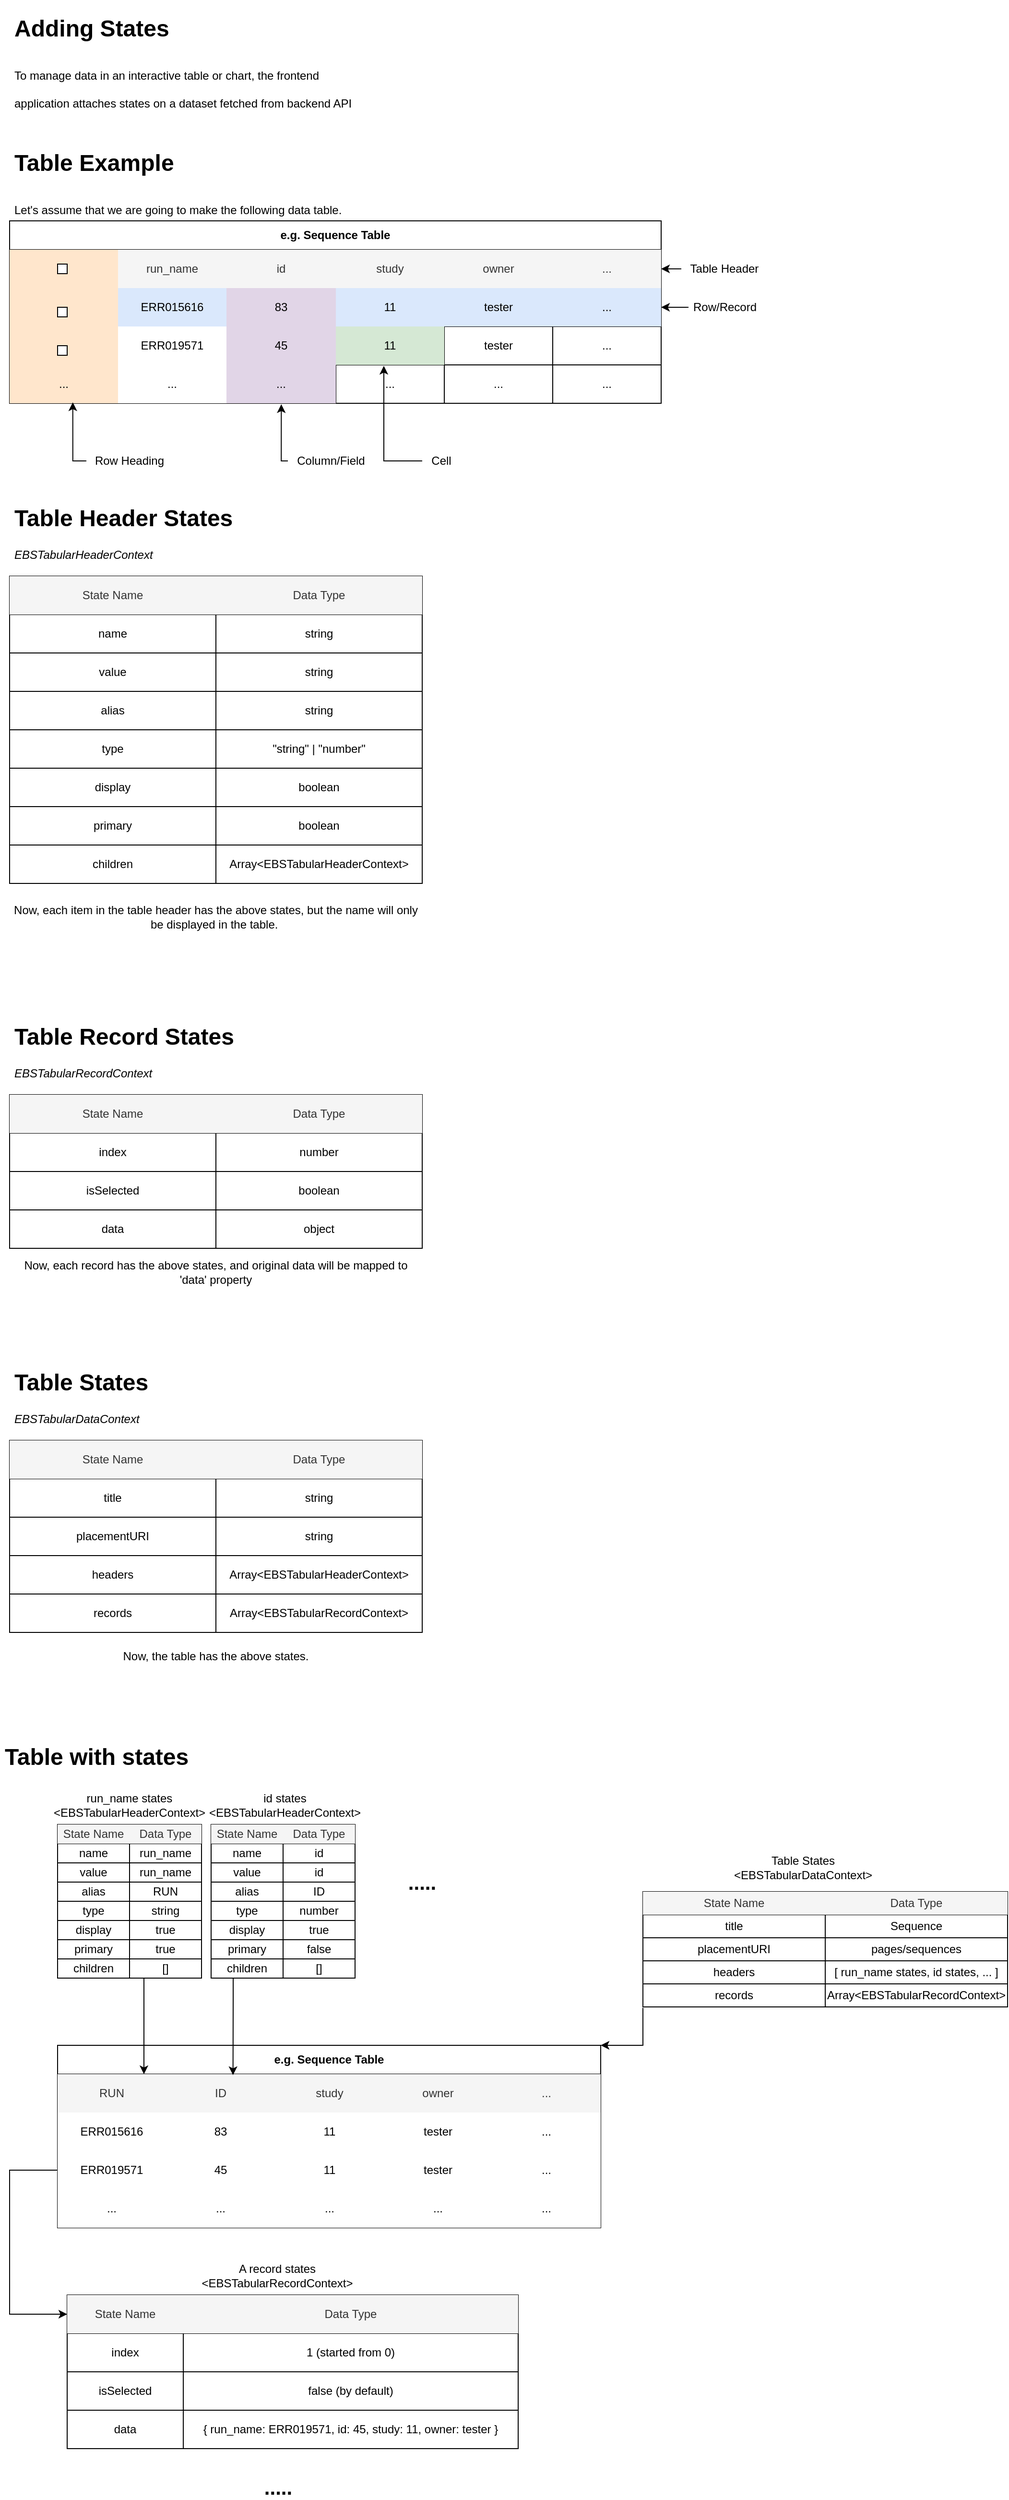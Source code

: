 <mxfile version="14.6.13" type="device"><diagram id="--LFk0KtLCAXexLf7hO2" name="페이지-1"><mxGraphModel dx="872" dy="510" grid="1" gridSize="10" guides="1" tooltips="1" connect="1" arrows="1" fold="1" page="1" pageScale="1" pageWidth="1100" pageHeight="850" math="0" shadow="0"><root><mxCell id="0"/><mxCell id="1" parent="0"/><mxCell id="CINw-jWonNAWZhzdNePj-1" value="&lt;h1&gt;&lt;span&gt;Adding States&lt;/span&gt;&lt;/h1&gt;&lt;h1&gt;&lt;span style=&quot;font-size: 12px ; font-weight: normal&quot;&gt;To manage data in an interactive table or chart, the frontend application attaches states on a dataset fetched from backend API&lt;/span&gt;&lt;/h1&gt;" style="text;html=1;strokeColor=none;fillColor=none;spacing=5;spacingTop=-20;whiteSpace=wrap;overflow=hidden;rounded=0;" parent="1" vertex="1"><mxGeometry x="10" y="20" width="370" height="140" as="geometry"/></mxCell><mxCell id="CINw-jWonNAWZhzdNePj-2" value="&lt;h1&gt;&lt;span&gt;Table Example&lt;/span&gt;&lt;/h1&gt;&lt;h1&gt;&lt;span style=&quot;font-size: 12px ; font-weight: normal&quot;&gt;Let's assume that we are going to make the following data table.&lt;/span&gt;&lt;br&gt;&lt;/h1&gt;" style="text;html=1;strokeColor=none;fillColor=none;spacing=5;spacingTop=-20;whiteSpace=wrap;overflow=hidden;rounded=0;" parent="1" vertex="1"><mxGeometry x="10" y="160" width="410" height="80" as="geometry"/></mxCell><mxCell id="CINw-jWonNAWZhzdNePj-3" value="e.g. Sequence Table" style="shape=table;html=1;whiteSpace=wrap;startSize=30;container=1;collapsible=0;childLayout=tableLayout;fontStyle=1;align=center;" parent="1" vertex="1"><mxGeometry x="10" y="240" width="679" height="190" as="geometry"/></mxCell><mxCell id="CINw-jWonNAWZhzdNePj-4" value="" style="shape=partialRectangle;html=1;whiteSpace=wrap;collapsible=0;dropTarget=0;pointerEvents=0;fillColor=none;top=0;left=0;bottom=0;right=0;points=[[0,0.5],[1,0.5]];portConstraint=eastwest;" parent="CINw-jWonNAWZhzdNePj-3" vertex="1"><mxGeometry y="30" width="679" height="40" as="geometry"/></mxCell><mxCell id="I4r38LSKX-C9vsDqvv9d-1" style="shape=partialRectangle;html=1;whiteSpace=wrap;connectable=0;fillColor=#ffe6cc;top=0;left=0;bottom=0;right=0;overflow=hidden;strokeColor=#d79b00;" vertex="1" parent="CINw-jWonNAWZhzdNePj-4"><mxGeometry width="113" height="40" as="geometry"/></mxCell><mxCell id="CINw-jWonNAWZhzdNePj-5" value="run_name" style="shape=partialRectangle;html=1;whiteSpace=wrap;connectable=0;fillColor=#f5f5f5;top=0;left=0;bottom=0;right=0;overflow=hidden;strokeColor=#666666;fontColor=#333333;" parent="CINw-jWonNAWZhzdNePj-4" vertex="1"><mxGeometry x="113" width="113" height="40" as="geometry"/></mxCell><mxCell id="CINw-jWonNAWZhzdNePj-6" value="id" style="shape=partialRectangle;html=1;whiteSpace=wrap;connectable=0;fillColor=#f5f5f5;top=0;left=0;bottom=0;right=0;overflow=hidden;strokeColor=#666666;fontColor=#333333;" parent="CINw-jWonNAWZhzdNePj-4" vertex="1"><mxGeometry x="226" width="114" height="40" as="geometry"/></mxCell><mxCell id="CINw-jWonNAWZhzdNePj-7" value="study" style="shape=partialRectangle;html=1;whiteSpace=wrap;connectable=0;fillColor=#f5f5f5;top=0;left=0;bottom=0;right=0;overflow=hidden;strokeColor=#666666;fontColor=#333333;" parent="CINw-jWonNAWZhzdNePj-4" vertex="1"><mxGeometry x="340" width="113" height="40" as="geometry"/></mxCell><mxCell id="CINw-jWonNAWZhzdNePj-58" value="owner" style="shape=partialRectangle;html=1;whiteSpace=wrap;connectable=0;fillColor=#f5f5f5;top=0;left=0;bottom=0;right=0;overflow=hidden;strokeColor=#666666;fontColor=#333333;" parent="CINw-jWonNAWZhzdNePj-4" vertex="1"><mxGeometry x="453" width="113" height="40" as="geometry"/></mxCell><mxCell id="CINw-jWonNAWZhzdNePj-55" value="..." style="shape=partialRectangle;html=1;whiteSpace=wrap;connectable=0;fillColor=#f5f5f5;top=0;left=0;bottom=0;right=0;overflow=hidden;strokeColor=#666666;fontColor=#333333;" parent="CINw-jWonNAWZhzdNePj-4" vertex="1"><mxGeometry x="566" width="113" height="40" as="geometry"/></mxCell><mxCell id="CINw-jWonNAWZhzdNePj-8" value="" style="shape=partialRectangle;html=1;whiteSpace=wrap;collapsible=0;dropTarget=0;pointerEvents=0;fillColor=none;top=0;left=0;bottom=0;right=0;points=[[0,0.5],[1,0.5]];portConstraint=eastwest;" parent="CINw-jWonNAWZhzdNePj-3" vertex="1"><mxGeometry y="70" width="679" height="40" as="geometry"/></mxCell><mxCell id="I4r38LSKX-C9vsDqvv9d-2" style="shape=partialRectangle;html=1;whiteSpace=wrap;connectable=0;fillColor=#ffe6cc;top=0;left=0;bottom=0;right=0;overflow=hidden;strokeColor=#d79b00;" vertex="1" parent="CINw-jWonNAWZhzdNePj-8"><mxGeometry width="113" height="40" as="geometry"/></mxCell><mxCell id="CINw-jWonNAWZhzdNePj-9" value="ERR015616" style="shape=partialRectangle;html=1;whiteSpace=wrap;connectable=0;fillColor=#dae8fc;top=0;left=0;bottom=0;right=0;overflow=hidden;strokeColor=#6c8ebf;" parent="CINw-jWonNAWZhzdNePj-8" vertex="1"><mxGeometry x="113" width="113" height="40" as="geometry"/></mxCell><mxCell id="CINw-jWonNAWZhzdNePj-10" value="83" style="shape=partialRectangle;html=1;whiteSpace=wrap;connectable=0;fillColor=#e1d5e7;top=0;left=0;bottom=0;right=0;overflow=hidden;strokeColor=#9673a6;" parent="CINw-jWonNAWZhzdNePj-8" vertex="1"><mxGeometry x="226" width="114" height="40" as="geometry"/></mxCell><mxCell id="CINw-jWonNAWZhzdNePj-11" value="11" style="shape=partialRectangle;html=1;whiteSpace=wrap;connectable=0;fillColor=#dae8fc;top=0;left=0;bottom=0;right=0;overflow=hidden;strokeColor=#6c8ebf;" parent="CINw-jWonNAWZhzdNePj-8" vertex="1"><mxGeometry x="340" width="113" height="40" as="geometry"/></mxCell><mxCell id="CINw-jWonNAWZhzdNePj-59" value="tester" style="shape=partialRectangle;html=1;whiteSpace=wrap;connectable=0;fillColor=#dae8fc;top=0;left=0;bottom=0;right=0;overflow=hidden;strokeColor=#6c8ebf;" parent="CINw-jWonNAWZhzdNePj-8" vertex="1"><mxGeometry x="453" width="113" height="40" as="geometry"/></mxCell><mxCell id="CINw-jWonNAWZhzdNePj-56" value="..." style="shape=partialRectangle;html=1;whiteSpace=wrap;connectable=0;fillColor=#dae8fc;top=0;left=0;bottom=0;right=0;overflow=hidden;strokeColor=#6c8ebf;" parent="CINw-jWonNAWZhzdNePj-8" vertex="1"><mxGeometry x="566" width="113" height="40" as="geometry"/></mxCell><mxCell id="CINw-jWonNAWZhzdNePj-12" value="" style="shape=partialRectangle;html=1;whiteSpace=wrap;collapsible=0;dropTarget=0;pointerEvents=0;fillColor=none;top=0;left=0;bottom=0;right=0;points=[[0,0.5],[1,0.5]];portConstraint=eastwest;" parent="CINw-jWonNAWZhzdNePj-3" vertex="1"><mxGeometry y="110" width="679" height="40" as="geometry"/></mxCell><mxCell id="I4r38LSKX-C9vsDqvv9d-3" style="shape=partialRectangle;html=1;whiteSpace=wrap;connectable=0;fillColor=#ffe6cc;top=0;left=0;bottom=0;right=0;overflow=hidden;strokeColor=#d79b00;" vertex="1" parent="CINw-jWonNAWZhzdNePj-12"><mxGeometry width="113" height="40" as="geometry"/></mxCell><mxCell id="CINw-jWonNAWZhzdNePj-13" value="ERR019571" style="shape=partialRectangle;html=1;whiteSpace=wrap;connectable=0;top=0;left=0;bottom=0;right=0;overflow=hidden;" parent="CINw-jWonNAWZhzdNePj-12" vertex="1"><mxGeometry x="113" width="113" height="40" as="geometry"/></mxCell><mxCell id="CINw-jWonNAWZhzdNePj-14" value="45" style="shape=partialRectangle;html=1;whiteSpace=wrap;connectable=0;fillColor=#e1d5e7;top=0;left=0;bottom=0;right=0;overflow=hidden;strokeColor=#9673a6;" parent="CINw-jWonNAWZhzdNePj-12" vertex="1"><mxGeometry x="226" width="114" height="40" as="geometry"/></mxCell><mxCell id="CINw-jWonNAWZhzdNePj-15" value="11" style="shape=partialRectangle;html=1;whiteSpace=wrap;connectable=0;fillColor=#d5e8d4;top=0;left=0;bottom=0;right=0;overflow=hidden;strokeColor=#82b366;" parent="CINw-jWonNAWZhzdNePj-12" vertex="1"><mxGeometry x="340" width="113" height="40" as="geometry"/></mxCell><mxCell id="CINw-jWonNAWZhzdNePj-60" value="tester" style="shape=partialRectangle;html=1;whiteSpace=wrap;connectable=0;fillColor=none;top=0;left=0;bottom=0;right=0;overflow=hidden;" parent="CINw-jWonNAWZhzdNePj-12" vertex="1"><mxGeometry x="453" width="113" height="40" as="geometry"/></mxCell><mxCell id="CINw-jWonNAWZhzdNePj-57" value="..." style="shape=partialRectangle;html=1;whiteSpace=wrap;connectable=0;fillColor=none;top=0;left=0;bottom=0;right=0;overflow=hidden;" parent="CINw-jWonNAWZhzdNePj-12" vertex="1"><mxGeometry x="566" width="113" height="40" as="geometry"/></mxCell><mxCell id="CINw-jWonNAWZhzdNePj-61" style="shape=partialRectangle;html=1;whiteSpace=wrap;collapsible=0;dropTarget=0;pointerEvents=0;fillColor=none;top=0;left=0;bottom=0;right=0;points=[[0,0.5],[1,0.5]];portConstraint=eastwest;" parent="CINw-jWonNAWZhzdNePj-3" vertex="1"><mxGeometry y="150" width="679" height="40" as="geometry"/></mxCell><mxCell id="I4r38LSKX-C9vsDqvv9d-4" value="..." style="shape=partialRectangle;html=1;whiteSpace=wrap;connectable=0;fillColor=#ffe6cc;top=0;left=0;bottom=0;right=0;overflow=hidden;strokeColor=#d79b00;" vertex="1" parent="CINw-jWonNAWZhzdNePj-61"><mxGeometry width="113" height="40" as="geometry"/></mxCell><mxCell id="CINw-jWonNAWZhzdNePj-62" value="..." style="shape=partialRectangle;html=1;whiteSpace=wrap;connectable=0;top=0;left=0;bottom=0;right=0;overflow=hidden;" parent="CINw-jWonNAWZhzdNePj-61" vertex="1"><mxGeometry x="113" width="113" height="40" as="geometry"/></mxCell><mxCell id="CINw-jWonNAWZhzdNePj-63" value="..." style="shape=partialRectangle;html=1;whiteSpace=wrap;connectable=0;fillColor=#e1d5e7;top=0;left=0;bottom=0;right=0;overflow=hidden;strokeColor=#9673a6;" parent="CINw-jWonNAWZhzdNePj-61" vertex="1"><mxGeometry x="226" width="114" height="40" as="geometry"/></mxCell><mxCell id="CINw-jWonNAWZhzdNePj-64" value="..." style="shape=partialRectangle;html=1;whiteSpace=wrap;connectable=0;fillColor=none;top=0;left=0;bottom=0;right=0;overflow=hidden;" parent="CINw-jWonNAWZhzdNePj-61" vertex="1"><mxGeometry x="340" width="113" height="40" as="geometry"/></mxCell><mxCell id="CINw-jWonNAWZhzdNePj-65" value="..." style="shape=partialRectangle;html=1;whiteSpace=wrap;connectable=0;fillColor=none;top=0;left=0;bottom=0;right=0;overflow=hidden;" parent="CINw-jWonNAWZhzdNePj-61" vertex="1"><mxGeometry x="453" width="113" height="40" as="geometry"/></mxCell><mxCell id="CINw-jWonNAWZhzdNePj-66" value="..." style="shape=partialRectangle;html=1;whiteSpace=wrap;connectable=0;fillColor=none;top=0;left=0;bottom=0;right=0;overflow=hidden;" parent="CINw-jWonNAWZhzdNePj-61" vertex="1"><mxGeometry x="566" width="113" height="40" as="geometry"/></mxCell><mxCell id="CINw-jWonNAWZhzdNePj-68" style="edgeStyle=orthogonalEdgeStyle;rounded=0;orthogonalLoop=1;jettySize=auto;html=1;entryX=1;entryY=0.5;entryDx=0;entryDy=0;" parent="1" source="CINw-jWonNAWZhzdNePj-67" target="CINw-jWonNAWZhzdNePj-4" edge="1"><mxGeometry relative="1" as="geometry"/></mxCell><mxCell id="CINw-jWonNAWZhzdNePj-67" value="Table Header" style="text;html=1;strokeColor=none;fillColor=none;align=center;verticalAlign=middle;whiteSpace=wrap;rounded=0;" parent="1" vertex="1"><mxGeometry x="710" y="280" width="90" height="20" as="geometry"/></mxCell><mxCell id="CINw-jWonNAWZhzdNePj-70" style="edgeStyle=orthogonalEdgeStyle;rounded=0;orthogonalLoop=1;jettySize=auto;html=1;entryX=1;entryY=0.5;entryDx=0;entryDy=0;" parent="1" source="CINw-jWonNAWZhzdNePj-69" target="CINw-jWonNAWZhzdNePj-8" edge="1"><mxGeometry relative="1" as="geometry"/></mxCell><mxCell id="CINw-jWonNAWZhzdNePj-69" value="Row/Record" style="text;html=1;strokeColor=none;fillColor=none;align=center;verticalAlign=middle;whiteSpace=wrap;rounded=0;" parent="1" vertex="1"><mxGeometry x="717.5" y="320" width="75" height="20" as="geometry"/></mxCell><mxCell id="CINw-jWonNAWZhzdNePj-72" style="edgeStyle=orthogonalEdgeStyle;rounded=0;orthogonalLoop=1;jettySize=auto;html=1;" parent="1" source="CINw-jWonNAWZhzdNePj-71" edge="1"><mxGeometry relative="1" as="geometry"><Array as="points"><mxPoint x="400" y="490"/><mxPoint x="400" y="391"/></Array><mxPoint x="400" y="391" as="targetPoint"/></mxGeometry></mxCell><mxCell id="CINw-jWonNAWZhzdNePj-71" value="Cell" style="text;html=1;strokeColor=none;fillColor=none;align=center;verticalAlign=middle;whiteSpace=wrap;rounded=0;" parent="1" vertex="1"><mxGeometry x="440" y="480" width="40" height="20" as="geometry"/></mxCell><mxCell id="CINw-jWonNAWZhzdNePj-74" style="edgeStyle=orthogonalEdgeStyle;rounded=0;orthogonalLoop=1;jettySize=auto;html=1;entryX=0.097;entryY=0.975;entryDx=0;entryDy=0;entryPerimeter=0;" parent="1" source="CINw-jWonNAWZhzdNePj-73" target="CINw-jWonNAWZhzdNePj-61" edge="1"><mxGeometry relative="1" as="geometry"><mxPoint x="80" y="450" as="targetPoint"/><Array as="points"><mxPoint x="76" y="490"/></Array></mxGeometry></mxCell><mxCell id="CINw-jWonNAWZhzdNePj-73" value="Row Heading" style="text;html=1;strokeColor=none;fillColor=none;align=center;verticalAlign=middle;whiteSpace=wrap;rounded=0;" parent="1" vertex="1"><mxGeometry x="90" y="480" width="90" height="20" as="geometry"/></mxCell><mxCell id="CINw-jWonNAWZhzdNePj-76" style="edgeStyle=orthogonalEdgeStyle;rounded=0;orthogonalLoop=1;jettySize=auto;html=1;entryX=0.417;entryY=1.025;entryDx=0;entryDy=0;entryPerimeter=0;" parent="1" source="CINw-jWonNAWZhzdNePj-75" target="CINw-jWonNAWZhzdNePj-61" edge="1"><mxGeometry relative="1" as="geometry"><mxPoint x="170" y="440" as="targetPoint"/><Array as="points"><mxPoint x="293" y="490"/></Array></mxGeometry></mxCell><mxCell id="CINw-jWonNAWZhzdNePj-75" value="Column/Field" style="text;html=1;strokeColor=none;fillColor=none;align=center;verticalAlign=middle;whiteSpace=wrap;rounded=0;" parent="1" vertex="1"><mxGeometry x="300" y="480" width="90" height="20" as="geometry"/></mxCell><mxCell id="CINw-jWonNAWZhzdNePj-77" value="&lt;h1&gt;&lt;span&gt;Table Header States&lt;/span&gt;&lt;/h1&gt;&lt;div&gt;&lt;span&gt;&lt;i&gt;EBSTabularHeaderContext&lt;/i&gt;&lt;/span&gt;&lt;/div&gt;" style="text;html=1;strokeColor=none;fillColor=none;spacing=5;spacingTop=-20;whiteSpace=wrap;overflow=hidden;rounded=0;" parent="1" vertex="1"><mxGeometry x="10" y="530" width="280" height="70" as="geometry"/></mxCell><mxCell id="CINw-jWonNAWZhzdNePj-78" value="" style="shape=table;html=1;whiteSpace=wrap;startSize=0;container=1;collapsible=0;childLayout=tableLayout;" parent="1" vertex="1"><mxGeometry x="10" y="610" width="430" height="320" as="geometry"/></mxCell><mxCell id="CINw-jWonNAWZhzdNePj-103" style="shape=partialRectangle;html=1;whiteSpace=wrap;collapsible=0;dropTarget=0;pointerEvents=0;fillColor=none;top=0;left=0;bottom=0;right=0;points=[[0,0.5],[1,0.5]];portConstraint=eastwest;" parent="CINw-jWonNAWZhzdNePj-78" vertex="1"><mxGeometry width="430" height="40" as="geometry"/></mxCell><mxCell id="CINw-jWonNAWZhzdNePj-104" value="State Name" style="shape=partialRectangle;html=1;whiteSpace=wrap;connectable=0;fillColor=#f5f5f5;top=0;left=0;bottom=0;right=0;overflow=hidden;strokeColor=#666666;fontColor=#333333;" parent="CINw-jWonNAWZhzdNePj-103" vertex="1"><mxGeometry width="215" height="40" as="geometry"/></mxCell><mxCell id="CINw-jWonNAWZhzdNePj-105" value="Data Type" style="shape=partialRectangle;html=1;whiteSpace=wrap;connectable=0;fillColor=#f5f5f5;top=0;left=0;bottom=0;right=0;overflow=hidden;strokeColor=#666666;fontColor=#333333;" parent="CINw-jWonNAWZhzdNePj-103" vertex="1"><mxGeometry x="215" width="215" height="40" as="geometry"/></mxCell><mxCell id="CINw-jWonNAWZhzdNePj-79" value="" style="shape=partialRectangle;html=1;whiteSpace=wrap;collapsible=0;dropTarget=0;pointerEvents=0;fillColor=none;top=0;left=0;bottom=0;right=0;points=[[0,0.5],[1,0.5]];portConstraint=eastwest;" parent="CINw-jWonNAWZhzdNePj-78" vertex="1"><mxGeometry y="40" width="430" height="40" as="geometry"/></mxCell><mxCell id="CINw-jWonNAWZhzdNePj-80" value="name" style="shape=partialRectangle;html=1;whiteSpace=wrap;connectable=0;fillColor=none;top=0;left=0;bottom=0;right=0;overflow=hidden;" parent="CINw-jWonNAWZhzdNePj-79" vertex="1"><mxGeometry width="215" height="40" as="geometry"/></mxCell><mxCell id="CINw-jWonNAWZhzdNePj-81" value="string" style="shape=partialRectangle;html=1;whiteSpace=wrap;connectable=0;fillColor=none;top=0;left=0;bottom=0;right=0;overflow=hidden;" parent="CINw-jWonNAWZhzdNePj-79" vertex="1"><mxGeometry x="215" width="215" height="40" as="geometry"/></mxCell><mxCell id="CINw-jWonNAWZhzdNePj-83" value="" style="shape=partialRectangle;html=1;whiteSpace=wrap;collapsible=0;dropTarget=0;pointerEvents=0;fillColor=none;top=0;left=0;bottom=0;right=0;points=[[0,0.5],[1,0.5]];portConstraint=eastwest;" parent="CINw-jWonNAWZhzdNePj-78" vertex="1"><mxGeometry y="80" width="430" height="40" as="geometry"/></mxCell><mxCell id="CINw-jWonNAWZhzdNePj-84" value="value" style="shape=partialRectangle;html=1;whiteSpace=wrap;connectable=0;fillColor=none;top=0;left=0;bottom=0;right=0;overflow=hidden;" parent="CINw-jWonNAWZhzdNePj-83" vertex="1"><mxGeometry width="215" height="40" as="geometry"/></mxCell><mxCell id="CINw-jWonNAWZhzdNePj-85" value="string" style="shape=partialRectangle;html=1;whiteSpace=wrap;connectable=0;fillColor=none;top=0;left=0;bottom=0;right=0;overflow=hidden;" parent="CINw-jWonNAWZhzdNePj-83" vertex="1"><mxGeometry x="215" width="215" height="40" as="geometry"/></mxCell><mxCell id="CINw-jWonNAWZhzdNePj-87" value="" style="shape=partialRectangle;html=1;whiteSpace=wrap;collapsible=0;dropTarget=0;pointerEvents=0;fillColor=none;top=0;left=0;bottom=0;right=0;points=[[0,0.5],[1,0.5]];portConstraint=eastwest;" parent="CINw-jWonNAWZhzdNePj-78" vertex="1"><mxGeometry y="120" width="430" height="40" as="geometry"/></mxCell><mxCell id="CINw-jWonNAWZhzdNePj-88" value="alias" style="shape=partialRectangle;html=1;whiteSpace=wrap;connectable=0;fillColor=none;top=0;left=0;bottom=0;right=0;overflow=hidden;" parent="CINw-jWonNAWZhzdNePj-87" vertex="1"><mxGeometry width="215" height="40" as="geometry"/></mxCell><mxCell id="CINw-jWonNAWZhzdNePj-89" value="string" style="shape=partialRectangle;html=1;whiteSpace=wrap;connectable=0;fillColor=none;top=0;left=0;bottom=0;right=0;overflow=hidden;" parent="CINw-jWonNAWZhzdNePj-87" vertex="1"><mxGeometry x="215" width="215" height="40" as="geometry"/></mxCell><mxCell id="CINw-jWonNAWZhzdNePj-91" style="shape=partialRectangle;html=1;whiteSpace=wrap;collapsible=0;dropTarget=0;pointerEvents=0;fillColor=none;top=0;left=0;bottom=0;right=0;points=[[0,0.5],[1,0.5]];portConstraint=eastwest;" parent="CINw-jWonNAWZhzdNePj-78" vertex="1"><mxGeometry y="160" width="430" height="40" as="geometry"/></mxCell><mxCell id="CINw-jWonNAWZhzdNePj-92" value="type" style="shape=partialRectangle;html=1;whiteSpace=wrap;connectable=0;fillColor=none;top=0;left=0;bottom=0;right=0;overflow=hidden;" parent="CINw-jWonNAWZhzdNePj-91" vertex="1"><mxGeometry width="215" height="40" as="geometry"/></mxCell><mxCell id="CINw-jWonNAWZhzdNePj-93" value="&quot;string&quot; | &quot;number&quot;" style="shape=partialRectangle;html=1;whiteSpace=wrap;connectable=0;fillColor=none;top=0;left=0;bottom=0;right=0;overflow=hidden;" parent="CINw-jWonNAWZhzdNePj-91" vertex="1"><mxGeometry x="215" width="215" height="40" as="geometry"/></mxCell><mxCell id="CINw-jWonNAWZhzdNePj-94" style="shape=partialRectangle;html=1;whiteSpace=wrap;collapsible=0;dropTarget=0;pointerEvents=0;fillColor=none;top=0;left=0;bottom=0;right=0;points=[[0,0.5],[1,0.5]];portConstraint=eastwest;" parent="CINw-jWonNAWZhzdNePj-78" vertex="1"><mxGeometry y="200" width="430" height="40" as="geometry"/></mxCell><mxCell id="CINw-jWonNAWZhzdNePj-95" value="display" style="shape=partialRectangle;html=1;whiteSpace=wrap;connectable=0;fillColor=none;top=0;left=0;bottom=0;right=0;overflow=hidden;" parent="CINw-jWonNAWZhzdNePj-94" vertex="1"><mxGeometry width="215" height="40" as="geometry"/></mxCell><mxCell id="CINw-jWonNAWZhzdNePj-96" value="boolean" style="shape=partialRectangle;html=1;whiteSpace=wrap;connectable=0;fillColor=none;top=0;left=0;bottom=0;right=0;overflow=hidden;" parent="CINw-jWonNAWZhzdNePj-94" vertex="1"><mxGeometry x="215" width="215" height="40" as="geometry"/></mxCell><mxCell id="CINw-jWonNAWZhzdNePj-97" style="shape=partialRectangle;html=1;whiteSpace=wrap;collapsible=0;dropTarget=0;pointerEvents=0;fillColor=none;top=0;left=0;bottom=0;right=0;points=[[0,0.5],[1,0.5]];portConstraint=eastwest;" parent="CINw-jWonNAWZhzdNePj-78" vertex="1"><mxGeometry y="240" width="430" height="40" as="geometry"/></mxCell><mxCell id="CINw-jWonNAWZhzdNePj-98" value="primary" style="shape=partialRectangle;html=1;whiteSpace=wrap;connectable=0;fillColor=none;top=0;left=0;bottom=0;right=0;overflow=hidden;" parent="CINw-jWonNAWZhzdNePj-97" vertex="1"><mxGeometry width="215" height="40" as="geometry"/></mxCell><mxCell id="CINw-jWonNAWZhzdNePj-99" value="boolean" style="shape=partialRectangle;html=1;whiteSpace=wrap;connectable=0;fillColor=none;top=0;left=0;bottom=0;right=0;overflow=hidden;" parent="CINw-jWonNAWZhzdNePj-97" vertex="1"><mxGeometry x="215" width="215" height="40" as="geometry"/></mxCell><mxCell id="CINw-jWonNAWZhzdNePj-100" style="shape=partialRectangle;html=1;whiteSpace=wrap;collapsible=0;dropTarget=0;pointerEvents=0;fillColor=none;top=0;left=0;bottom=0;right=0;points=[[0,0.5],[1,0.5]];portConstraint=eastwest;" parent="CINw-jWonNAWZhzdNePj-78" vertex="1"><mxGeometry y="280" width="430" height="40" as="geometry"/></mxCell><mxCell id="CINw-jWonNAWZhzdNePj-101" value="children" style="shape=partialRectangle;html=1;whiteSpace=wrap;connectable=0;fillColor=none;top=0;left=0;bottom=0;right=0;overflow=hidden;" parent="CINw-jWonNAWZhzdNePj-100" vertex="1"><mxGeometry width="215" height="40" as="geometry"/></mxCell><mxCell id="CINw-jWonNAWZhzdNePj-102" value="Array&amp;lt;EBSTabularHeaderContext&amp;gt;" style="shape=partialRectangle;html=1;whiteSpace=wrap;connectable=0;fillColor=none;top=0;left=0;bottom=0;right=0;overflow=hidden;" parent="CINw-jWonNAWZhzdNePj-100" vertex="1"><mxGeometry x="215" width="215" height="40" as="geometry"/></mxCell><mxCell id="CINw-jWonNAWZhzdNePj-108" value="Now, each item in the table header has the above states, but the name will only be displayed in the table.&amp;nbsp;" style="text;html=1;strokeColor=none;fillColor=none;align=center;verticalAlign=middle;whiteSpace=wrap;rounded=0;" parent="1" vertex="1"><mxGeometry x="10" y="950" width="430" height="30" as="geometry"/></mxCell><mxCell id="CINw-jWonNAWZhzdNePj-109" value="&lt;h1&gt;Table Record States&lt;/h1&gt;&lt;p&gt;&lt;i&gt;EBSTabularRecordContext&lt;/i&gt;&lt;/p&gt;" style="text;html=1;strokeColor=none;fillColor=none;spacing=5;spacingTop=-20;whiteSpace=wrap;overflow=hidden;rounded=0;" parent="1" vertex="1"><mxGeometry x="10" y="1070" width="370" height="70" as="geometry"/></mxCell><mxCell id="CINw-jWonNAWZhzdNePj-111" value="" style="shape=table;html=1;whiteSpace=wrap;startSize=0;container=1;collapsible=0;childLayout=tableLayout;" parent="1" vertex="1"><mxGeometry x="10" y="1150" width="430" height="160" as="geometry"/></mxCell><mxCell id="CINw-jWonNAWZhzdNePj-112" style="shape=partialRectangle;html=1;whiteSpace=wrap;collapsible=0;dropTarget=0;pointerEvents=0;fillColor=none;top=0;left=0;bottom=0;right=0;points=[[0,0.5],[1,0.5]];portConstraint=eastwest;" parent="CINw-jWonNAWZhzdNePj-111" vertex="1"><mxGeometry width="430" height="40" as="geometry"/></mxCell><mxCell id="CINw-jWonNAWZhzdNePj-113" value="State Name" style="shape=partialRectangle;html=1;whiteSpace=wrap;connectable=0;fillColor=#f5f5f5;top=0;left=0;bottom=0;right=0;overflow=hidden;strokeColor=#666666;fontColor=#333333;" parent="CINw-jWonNAWZhzdNePj-112" vertex="1"><mxGeometry width="215" height="40" as="geometry"/></mxCell><mxCell id="CINw-jWonNAWZhzdNePj-114" value="Data Type" style="shape=partialRectangle;html=1;whiteSpace=wrap;connectable=0;fillColor=#f5f5f5;top=0;left=0;bottom=0;right=0;overflow=hidden;strokeColor=#666666;fontColor=#333333;" parent="CINw-jWonNAWZhzdNePj-112" vertex="1"><mxGeometry x="215" width="215" height="40" as="geometry"/></mxCell><mxCell id="CINw-jWonNAWZhzdNePj-115" value="" style="shape=partialRectangle;html=1;whiteSpace=wrap;collapsible=0;dropTarget=0;pointerEvents=0;fillColor=none;top=0;left=0;bottom=0;right=0;points=[[0,0.5],[1,0.5]];portConstraint=eastwest;" parent="CINw-jWonNAWZhzdNePj-111" vertex="1"><mxGeometry y="40" width="430" height="40" as="geometry"/></mxCell><mxCell id="CINw-jWonNAWZhzdNePj-116" value="index" style="shape=partialRectangle;html=1;whiteSpace=wrap;connectable=0;fillColor=none;top=0;left=0;bottom=0;right=0;overflow=hidden;" parent="CINw-jWonNAWZhzdNePj-115" vertex="1"><mxGeometry width="215" height="40" as="geometry"/></mxCell><mxCell id="CINw-jWonNAWZhzdNePj-117" value="number" style="shape=partialRectangle;html=1;whiteSpace=wrap;connectable=0;fillColor=none;top=0;left=0;bottom=0;right=0;overflow=hidden;" parent="CINw-jWonNAWZhzdNePj-115" vertex="1"><mxGeometry x="215" width="215" height="40" as="geometry"/></mxCell><mxCell id="CINw-jWonNAWZhzdNePj-118" value="" style="shape=partialRectangle;html=1;whiteSpace=wrap;collapsible=0;dropTarget=0;pointerEvents=0;fillColor=none;top=0;left=0;bottom=0;right=0;points=[[0,0.5],[1,0.5]];portConstraint=eastwest;" parent="CINw-jWonNAWZhzdNePj-111" vertex="1"><mxGeometry y="80" width="430" height="40" as="geometry"/></mxCell><mxCell id="CINw-jWonNAWZhzdNePj-119" value="isSelected" style="shape=partialRectangle;html=1;whiteSpace=wrap;connectable=0;fillColor=none;top=0;left=0;bottom=0;right=0;overflow=hidden;" parent="CINw-jWonNAWZhzdNePj-118" vertex="1"><mxGeometry width="215" height="40" as="geometry"/></mxCell><mxCell id="CINw-jWonNAWZhzdNePj-120" value="boolean" style="shape=partialRectangle;html=1;whiteSpace=wrap;connectable=0;fillColor=none;top=0;left=0;bottom=0;right=0;overflow=hidden;" parent="CINw-jWonNAWZhzdNePj-118" vertex="1"><mxGeometry x="215" width="215" height="40" as="geometry"/></mxCell><mxCell id="CINw-jWonNAWZhzdNePj-121" value="" style="shape=partialRectangle;html=1;whiteSpace=wrap;collapsible=0;dropTarget=0;pointerEvents=0;fillColor=none;top=0;left=0;bottom=0;right=0;points=[[0,0.5],[1,0.5]];portConstraint=eastwest;" parent="CINw-jWonNAWZhzdNePj-111" vertex="1"><mxGeometry y="120" width="430" height="40" as="geometry"/></mxCell><mxCell id="CINw-jWonNAWZhzdNePj-122" value="data" style="shape=partialRectangle;html=1;whiteSpace=wrap;connectable=0;fillColor=none;top=0;left=0;bottom=0;right=0;overflow=hidden;" parent="CINw-jWonNAWZhzdNePj-121" vertex="1"><mxGeometry width="215" height="40" as="geometry"/></mxCell><mxCell id="CINw-jWonNAWZhzdNePj-123" value="object" style="shape=partialRectangle;html=1;whiteSpace=wrap;connectable=0;fillColor=none;top=0;left=0;bottom=0;right=0;overflow=hidden;" parent="CINw-jWonNAWZhzdNePj-121" vertex="1"><mxGeometry x="215" width="215" height="40" as="geometry"/></mxCell><mxCell id="CINw-jWonNAWZhzdNePj-136" value="Now, each record has the above states, and original data will be mapped to 'data' property" style="text;html=1;strokeColor=none;fillColor=none;align=center;verticalAlign=middle;whiteSpace=wrap;rounded=0;" parent="1" vertex="1"><mxGeometry x="10" y="1320" width="430" height="30" as="geometry"/></mxCell><mxCell id="CINw-jWonNAWZhzdNePj-137" value="&lt;h1&gt;Table States&lt;/h1&gt;&lt;p&gt;&lt;i&gt;EBSTabularDataContext&lt;/i&gt;&lt;/p&gt;" style="text;html=1;strokeColor=none;fillColor=none;spacing=5;spacingTop=-20;whiteSpace=wrap;overflow=hidden;rounded=0;" parent="1" vertex="1"><mxGeometry x="10" y="1430" width="370" height="70" as="geometry"/></mxCell><mxCell id="CINw-jWonNAWZhzdNePj-138" value="" style="shape=table;html=1;whiteSpace=wrap;startSize=0;container=1;collapsible=0;childLayout=tableLayout;" parent="1" vertex="1"><mxGeometry x="10" y="1510" width="430" height="200" as="geometry"/></mxCell><mxCell id="CINw-jWonNAWZhzdNePj-139" style="shape=partialRectangle;html=1;whiteSpace=wrap;collapsible=0;dropTarget=0;pointerEvents=0;fillColor=none;top=0;left=0;bottom=0;right=0;points=[[0,0.5],[1,0.5]];portConstraint=eastwest;" parent="CINw-jWonNAWZhzdNePj-138" vertex="1"><mxGeometry width="430" height="40" as="geometry"/></mxCell><mxCell id="CINw-jWonNAWZhzdNePj-140" value="State Name" style="shape=partialRectangle;html=1;whiteSpace=wrap;connectable=0;fillColor=#f5f5f5;top=0;left=0;bottom=0;right=0;overflow=hidden;strokeColor=#666666;fontColor=#333333;" parent="CINw-jWonNAWZhzdNePj-139" vertex="1"><mxGeometry width="215" height="40" as="geometry"/></mxCell><mxCell id="CINw-jWonNAWZhzdNePj-141" value="Data Type" style="shape=partialRectangle;html=1;whiteSpace=wrap;connectable=0;fillColor=#f5f5f5;top=0;left=0;bottom=0;right=0;overflow=hidden;strokeColor=#666666;fontColor=#333333;" parent="CINw-jWonNAWZhzdNePj-139" vertex="1"><mxGeometry x="215" width="215" height="40" as="geometry"/></mxCell><mxCell id="CINw-jWonNAWZhzdNePj-142" value="" style="shape=partialRectangle;html=1;whiteSpace=wrap;collapsible=0;dropTarget=0;pointerEvents=0;fillColor=none;top=0;left=0;bottom=0;right=0;points=[[0,0.5],[1,0.5]];portConstraint=eastwest;" parent="CINw-jWonNAWZhzdNePj-138" vertex="1"><mxGeometry y="40" width="430" height="40" as="geometry"/></mxCell><mxCell id="CINw-jWonNAWZhzdNePj-143" value="title" style="shape=partialRectangle;html=1;whiteSpace=wrap;connectable=0;fillColor=none;top=0;left=0;bottom=0;right=0;overflow=hidden;" parent="CINw-jWonNAWZhzdNePj-142" vertex="1"><mxGeometry width="215" height="40" as="geometry"/></mxCell><mxCell id="CINw-jWonNAWZhzdNePj-144" value="string" style="shape=partialRectangle;html=1;whiteSpace=wrap;connectable=0;fillColor=none;top=0;left=0;bottom=0;right=0;overflow=hidden;" parent="CINw-jWonNAWZhzdNePj-142" vertex="1"><mxGeometry x="215" width="215" height="40" as="geometry"/></mxCell><mxCell id="CINw-jWonNAWZhzdNePj-145" value="" style="shape=partialRectangle;html=1;whiteSpace=wrap;collapsible=0;dropTarget=0;pointerEvents=0;fillColor=none;top=0;left=0;bottom=0;right=0;points=[[0,0.5],[1,0.5]];portConstraint=eastwest;" parent="CINw-jWonNAWZhzdNePj-138" vertex="1"><mxGeometry y="80" width="430" height="40" as="geometry"/></mxCell><mxCell id="CINw-jWonNAWZhzdNePj-146" value="placementURI" style="shape=partialRectangle;html=1;whiteSpace=wrap;connectable=0;fillColor=none;top=0;left=0;bottom=0;right=0;overflow=hidden;" parent="CINw-jWonNAWZhzdNePj-145" vertex="1"><mxGeometry width="215" height="40" as="geometry"/></mxCell><mxCell id="CINw-jWonNAWZhzdNePj-147" value="string" style="shape=partialRectangle;html=1;whiteSpace=wrap;connectable=0;fillColor=none;top=0;left=0;bottom=0;right=0;overflow=hidden;" parent="CINw-jWonNAWZhzdNePj-145" vertex="1"><mxGeometry x="215" width="215" height="40" as="geometry"/></mxCell><mxCell id="CINw-jWonNAWZhzdNePj-148" value="" style="shape=partialRectangle;html=1;whiteSpace=wrap;collapsible=0;dropTarget=0;pointerEvents=0;fillColor=none;top=0;left=0;bottom=0;right=0;points=[[0,0.5],[1,0.5]];portConstraint=eastwest;" parent="CINw-jWonNAWZhzdNePj-138" vertex="1"><mxGeometry y="120" width="430" height="40" as="geometry"/></mxCell><mxCell id="CINw-jWonNAWZhzdNePj-149" value="headers" style="shape=partialRectangle;html=1;whiteSpace=wrap;connectable=0;fillColor=none;top=0;left=0;bottom=0;right=0;overflow=hidden;" parent="CINw-jWonNAWZhzdNePj-148" vertex="1"><mxGeometry width="215" height="40" as="geometry"/></mxCell><mxCell id="CINw-jWonNAWZhzdNePj-150" value="Array&amp;lt;EBSTabularHeaderContext&amp;gt;" style="shape=partialRectangle;html=1;whiteSpace=wrap;connectable=0;fillColor=none;top=0;left=0;bottom=0;right=0;overflow=hidden;" parent="CINw-jWonNAWZhzdNePj-148" vertex="1"><mxGeometry x="215" width="215" height="40" as="geometry"/></mxCell><mxCell id="CINw-jWonNAWZhzdNePj-151" style="shape=partialRectangle;html=1;whiteSpace=wrap;collapsible=0;dropTarget=0;pointerEvents=0;fillColor=none;top=0;left=0;bottom=0;right=0;points=[[0,0.5],[1,0.5]];portConstraint=eastwest;" parent="CINw-jWonNAWZhzdNePj-138" vertex="1"><mxGeometry y="160" width="430" height="40" as="geometry"/></mxCell><mxCell id="CINw-jWonNAWZhzdNePj-152" value="records" style="shape=partialRectangle;html=1;whiteSpace=wrap;connectable=0;fillColor=none;top=0;left=0;bottom=0;right=0;overflow=hidden;" parent="CINw-jWonNAWZhzdNePj-151" vertex="1"><mxGeometry width="215" height="40" as="geometry"/></mxCell><mxCell id="CINw-jWonNAWZhzdNePj-153" value="Array&amp;lt;EBSTabularRecordContext&amp;gt;" style="shape=partialRectangle;html=1;whiteSpace=wrap;connectable=0;fillColor=none;top=0;left=0;bottom=0;right=0;overflow=hidden;" parent="CINw-jWonNAWZhzdNePj-151" vertex="1"><mxGeometry x="215" width="215" height="40" as="geometry"/></mxCell><mxCell id="CINw-jWonNAWZhzdNePj-154" value="Now, the table has the above states." style="text;html=1;strokeColor=none;fillColor=none;align=center;verticalAlign=middle;whiteSpace=wrap;rounded=0;" parent="1" vertex="1"><mxGeometry x="10" y="1720" width="430" height="30" as="geometry"/></mxCell><mxCell id="CINw-jWonNAWZhzdNePj-155" value="e.g. Sequence Table" style="shape=table;html=1;whiteSpace=wrap;startSize=30;container=1;collapsible=0;childLayout=tableLayout;fontStyle=1;align=center;" parent="1" vertex="1"><mxGeometry x="60" y="2140" width="566" height="190" as="geometry"/></mxCell><mxCell id="CINw-jWonNAWZhzdNePj-156" value="" style="shape=partialRectangle;html=1;whiteSpace=wrap;collapsible=0;dropTarget=0;pointerEvents=0;fillColor=none;top=0;left=0;bottom=0;right=0;points=[[0,0.5],[1,0.5]];portConstraint=eastwest;" parent="CINw-jWonNAWZhzdNePj-155" vertex="1"><mxGeometry y="30" width="566" height="40" as="geometry"/></mxCell><mxCell id="CINw-jWonNAWZhzdNePj-157" value="RUN" style="shape=partialRectangle;html=1;whiteSpace=wrap;connectable=0;fillColor=#f5f5f5;top=0;left=0;bottom=0;right=0;overflow=hidden;strokeColor=#666666;fontColor=#333333;" parent="CINw-jWonNAWZhzdNePj-156" vertex="1"><mxGeometry width="113" height="40" as="geometry"/></mxCell><mxCell id="CINw-jWonNAWZhzdNePj-158" value="ID" style="shape=partialRectangle;html=1;whiteSpace=wrap;connectable=0;fillColor=#f5f5f5;top=0;left=0;bottom=0;right=0;overflow=hidden;strokeColor=#666666;fontColor=#333333;" parent="CINw-jWonNAWZhzdNePj-156" vertex="1"><mxGeometry x="113" width="114" height="40" as="geometry"/></mxCell><mxCell id="CINw-jWonNAWZhzdNePj-159" value="study" style="shape=partialRectangle;html=1;whiteSpace=wrap;connectable=0;fillColor=#f5f5f5;top=0;left=0;bottom=0;right=0;overflow=hidden;strokeColor=#666666;fontColor=#333333;" parent="CINw-jWonNAWZhzdNePj-156" vertex="1"><mxGeometry x="227" width="113" height="40" as="geometry"/></mxCell><mxCell id="CINw-jWonNAWZhzdNePj-160" value="owner" style="shape=partialRectangle;html=1;whiteSpace=wrap;connectable=0;fillColor=#f5f5f5;top=0;left=0;bottom=0;right=0;overflow=hidden;strokeColor=#666666;fontColor=#333333;" parent="CINw-jWonNAWZhzdNePj-156" vertex="1"><mxGeometry x="340" width="113" height="40" as="geometry"/></mxCell><mxCell id="CINw-jWonNAWZhzdNePj-161" value="..." style="shape=partialRectangle;html=1;whiteSpace=wrap;connectable=0;fillColor=#f5f5f5;top=0;left=0;bottom=0;right=0;overflow=hidden;strokeColor=#666666;fontColor=#333333;" parent="CINw-jWonNAWZhzdNePj-156" vertex="1"><mxGeometry x="453" width="113" height="40" as="geometry"/></mxCell><mxCell id="CINw-jWonNAWZhzdNePj-162" value="" style="shape=partialRectangle;html=1;whiteSpace=wrap;collapsible=0;dropTarget=0;pointerEvents=0;fillColor=none;top=0;left=0;bottom=0;right=0;points=[[0,0.5],[1,0.5]];portConstraint=eastwest;" parent="CINw-jWonNAWZhzdNePj-155" vertex="1"><mxGeometry y="70" width="566" height="40" as="geometry"/></mxCell><mxCell id="CINw-jWonNAWZhzdNePj-163" value="ERR015616" style="shape=partialRectangle;html=1;whiteSpace=wrap;connectable=0;top=0;left=0;bottom=0;right=0;overflow=hidden;" parent="CINw-jWonNAWZhzdNePj-162" vertex="1"><mxGeometry width="113" height="40" as="geometry"/></mxCell><mxCell id="CINw-jWonNAWZhzdNePj-164" value="83" style="shape=partialRectangle;html=1;whiteSpace=wrap;connectable=0;top=0;left=0;bottom=0;right=0;overflow=hidden;" parent="CINw-jWonNAWZhzdNePj-162" vertex="1"><mxGeometry x="113" width="114" height="40" as="geometry"/></mxCell><mxCell id="CINw-jWonNAWZhzdNePj-165" value="11" style="shape=partialRectangle;html=1;whiteSpace=wrap;connectable=0;top=0;left=0;bottom=0;right=0;overflow=hidden;" parent="CINw-jWonNAWZhzdNePj-162" vertex="1"><mxGeometry x="227" width="113" height="40" as="geometry"/></mxCell><mxCell id="CINw-jWonNAWZhzdNePj-166" value="tester" style="shape=partialRectangle;html=1;whiteSpace=wrap;connectable=0;top=0;left=0;bottom=0;right=0;overflow=hidden;" parent="CINw-jWonNAWZhzdNePj-162" vertex="1"><mxGeometry x="340" width="113" height="40" as="geometry"/></mxCell><mxCell id="CINw-jWonNAWZhzdNePj-167" value="..." style="shape=partialRectangle;html=1;whiteSpace=wrap;connectable=0;top=0;left=0;bottom=0;right=0;overflow=hidden;" parent="CINw-jWonNAWZhzdNePj-162" vertex="1"><mxGeometry x="453" width="113" height="40" as="geometry"/></mxCell><mxCell id="CINw-jWonNAWZhzdNePj-168" value="" style="shape=partialRectangle;html=1;whiteSpace=wrap;collapsible=0;dropTarget=0;pointerEvents=0;fillColor=none;top=0;left=0;bottom=0;right=0;points=[[0,0.5],[1,0.5]];portConstraint=eastwest;" parent="CINw-jWonNAWZhzdNePj-155" vertex="1"><mxGeometry y="110" width="566" height="40" as="geometry"/></mxCell><mxCell id="CINw-jWonNAWZhzdNePj-169" value="ERR019571" style="shape=partialRectangle;html=1;whiteSpace=wrap;connectable=0;top=0;left=0;bottom=0;right=0;overflow=hidden;" parent="CINw-jWonNAWZhzdNePj-168" vertex="1"><mxGeometry width="113" height="40" as="geometry"/></mxCell><mxCell id="CINw-jWonNAWZhzdNePj-170" value="45" style="shape=partialRectangle;html=1;whiteSpace=wrap;connectable=0;top=0;left=0;bottom=0;right=0;overflow=hidden;" parent="CINw-jWonNAWZhzdNePj-168" vertex="1"><mxGeometry x="113" width="114" height="40" as="geometry"/></mxCell><mxCell id="CINw-jWonNAWZhzdNePj-171" value="11" style="shape=partialRectangle;html=1;whiteSpace=wrap;connectable=0;top=0;left=0;bottom=0;right=0;overflow=hidden;" parent="CINw-jWonNAWZhzdNePj-168" vertex="1"><mxGeometry x="227" width="113" height="40" as="geometry"/></mxCell><mxCell id="CINw-jWonNAWZhzdNePj-172" value="tester" style="shape=partialRectangle;html=1;whiteSpace=wrap;connectable=0;top=0;left=0;bottom=0;right=0;overflow=hidden;" parent="CINw-jWonNAWZhzdNePj-168" vertex="1"><mxGeometry x="340" width="113" height="40" as="geometry"/></mxCell><mxCell id="CINw-jWonNAWZhzdNePj-173" value="..." style="shape=partialRectangle;html=1;whiteSpace=wrap;connectable=0;top=0;left=0;bottom=0;right=0;overflow=hidden;" parent="CINw-jWonNAWZhzdNePj-168" vertex="1"><mxGeometry x="453" width="113" height="40" as="geometry"/></mxCell><mxCell id="CINw-jWonNAWZhzdNePj-174" style="shape=partialRectangle;html=1;whiteSpace=wrap;collapsible=0;dropTarget=0;pointerEvents=0;fillColor=none;top=0;left=0;bottom=0;right=0;points=[[0,0.5],[1,0.5]];portConstraint=eastwest;" parent="CINw-jWonNAWZhzdNePj-155" vertex="1"><mxGeometry y="150" width="566" height="40" as="geometry"/></mxCell><mxCell id="CINw-jWonNAWZhzdNePj-175" value="..." style="shape=partialRectangle;html=1;whiteSpace=wrap;connectable=0;top=0;left=0;bottom=0;right=0;overflow=hidden;" parent="CINw-jWonNAWZhzdNePj-174" vertex="1"><mxGeometry width="113" height="40" as="geometry"/></mxCell><mxCell id="CINw-jWonNAWZhzdNePj-176" value="..." style="shape=partialRectangle;html=1;whiteSpace=wrap;connectable=0;top=0;left=0;bottom=0;right=0;overflow=hidden;" parent="CINw-jWonNAWZhzdNePj-174" vertex="1"><mxGeometry x="113" width="114" height="40" as="geometry"/></mxCell><mxCell id="CINw-jWonNAWZhzdNePj-177" value="..." style="shape=partialRectangle;html=1;whiteSpace=wrap;connectable=0;top=0;left=0;bottom=0;right=0;overflow=hidden;" parent="CINw-jWonNAWZhzdNePj-174" vertex="1"><mxGeometry x="227" width="113" height="40" as="geometry"/></mxCell><mxCell id="CINw-jWonNAWZhzdNePj-178" value="..." style="shape=partialRectangle;html=1;whiteSpace=wrap;connectable=0;top=0;left=0;bottom=0;right=0;overflow=hidden;" parent="CINw-jWonNAWZhzdNePj-174" vertex="1"><mxGeometry x="340" width="113" height="40" as="geometry"/></mxCell><mxCell id="CINw-jWonNAWZhzdNePj-179" value="..." style="shape=partialRectangle;html=1;whiteSpace=wrap;connectable=0;top=0;left=0;bottom=0;right=0;overflow=hidden;" parent="CINw-jWonNAWZhzdNePj-174" vertex="1"><mxGeometry x="453" width="113" height="40" as="geometry"/></mxCell><mxCell id="CINw-jWonNAWZhzdNePj-180" value="&lt;h1&gt;&lt;span&gt;Table with states&lt;/span&gt;&lt;/h1&gt;&lt;h1&gt;&lt;br&gt;&lt;/h1&gt;" style="text;html=1;strokeColor=none;fillColor=none;spacing=5;spacingTop=-20;whiteSpace=wrap;overflow=hidden;rounded=0;" parent="1" vertex="1"><mxGeometry y="1820" width="290" height="60" as="geometry"/></mxCell><mxCell id="CINw-jWonNAWZhzdNePj-181" value="" style="shape=table;html=1;whiteSpace=wrap;startSize=0;container=1;collapsible=0;childLayout=tableLayout;" parent="1" vertex="1"><mxGeometry x="60" y="1910" width="150" height="160" as="geometry"/></mxCell><mxCell id="CINw-jWonNAWZhzdNePj-182" style="shape=partialRectangle;html=1;whiteSpace=wrap;collapsible=0;dropTarget=0;pointerEvents=0;fillColor=none;top=0;left=0;bottom=0;right=0;points=[[0,0.5],[1,0.5]];portConstraint=eastwest;" parent="CINw-jWonNAWZhzdNePj-181" vertex="1"><mxGeometry width="150" height="20" as="geometry"/></mxCell><mxCell id="CINw-jWonNAWZhzdNePj-183" value="State Name" style="shape=partialRectangle;html=1;whiteSpace=wrap;connectable=0;fillColor=#f5f5f5;top=0;left=0;bottom=0;right=0;overflow=hidden;strokeColor=#666666;fontColor=#333333;" parent="CINw-jWonNAWZhzdNePj-182" vertex="1"><mxGeometry width="75" height="20" as="geometry"/></mxCell><mxCell id="CINw-jWonNAWZhzdNePj-184" value="Data Type" style="shape=partialRectangle;html=1;whiteSpace=wrap;connectable=0;fillColor=#f5f5f5;top=0;left=0;bottom=0;right=0;overflow=hidden;strokeColor=#666666;fontColor=#333333;" parent="CINw-jWonNAWZhzdNePj-182" vertex="1"><mxGeometry x="75" width="75" height="20" as="geometry"/></mxCell><mxCell id="CINw-jWonNAWZhzdNePj-185" value="" style="shape=partialRectangle;html=1;whiteSpace=wrap;collapsible=0;dropTarget=0;pointerEvents=0;fillColor=none;top=0;left=0;bottom=0;right=0;points=[[0,0.5],[1,0.5]];portConstraint=eastwest;" parent="CINw-jWonNAWZhzdNePj-181" vertex="1"><mxGeometry y="20" width="150" height="20" as="geometry"/></mxCell><mxCell id="CINw-jWonNAWZhzdNePj-186" value="name" style="shape=partialRectangle;html=1;whiteSpace=wrap;connectable=0;fillColor=none;top=0;left=0;bottom=0;right=0;overflow=hidden;" parent="CINw-jWonNAWZhzdNePj-185" vertex="1"><mxGeometry width="75" height="20" as="geometry"/></mxCell><mxCell id="CINw-jWonNAWZhzdNePj-187" value="run_name" style="shape=partialRectangle;html=1;whiteSpace=wrap;connectable=0;fillColor=none;top=0;left=0;bottom=0;right=0;overflow=hidden;" parent="CINw-jWonNAWZhzdNePj-185" vertex="1"><mxGeometry x="75" width="75" height="20" as="geometry"/></mxCell><mxCell id="CINw-jWonNAWZhzdNePj-188" value="" style="shape=partialRectangle;html=1;whiteSpace=wrap;collapsible=0;dropTarget=0;pointerEvents=0;fillColor=none;top=0;left=0;bottom=0;right=0;points=[[0,0.5],[1,0.5]];portConstraint=eastwest;" parent="CINw-jWonNAWZhzdNePj-181" vertex="1"><mxGeometry y="40" width="150" height="20" as="geometry"/></mxCell><mxCell id="CINw-jWonNAWZhzdNePj-189" value="value" style="shape=partialRectangle;html=1;whiteSpace=wrap;connectable=0;fillColor=none;top=0;left=0;bottom=0;right=0;overflow=hidden;" parent="CINw-jWonNAWZhzdNePj-188" vertex="1"><mxGeometry width="75" height="20" as="geometry"/></mxCell><mxCell id="CINw-jWonNAWZhzdNePj-190" value="run_name" style="shape=partialRectangle;html=1;whiteSpace=wrap;connectable=0;fillColor=none;top=0;left=0;bottom=0;right=0;overflow=hidden;" parent="CINw-jWonNAWZhzdNePj-188" vertex="1"><mxGeometry x="75" width="75" height="20" as="geometry"/></mxCell><mxCell id="CINw-jWonNAWZhzdNePj-191" value="" style="shape=partialRectangle;html=1;whiteSpace=wrap;collapsible=0;dropTarget=0;pointerEvents=0;fillColor=none;top=0;left=0;bottom=0;right=0;points=[[0,0.5],[1,0.5]];portConstraint=eastwest;" parent="CINw-jWonNAWZhzdNePj-181" vertex="1"><mxGeometry y="60" width="150" height="20" as="geometry"/></mxCell><mxCell id="CINw-jWonNAWZhzdNePj-192" value="alias" style="shape=partialRectangle;html=1;whiteSpace=wrap;connectable=0;fillColor=none;top=0;left=0;bottom=0;right=0;overflow=hidden;" parent="CINw-jWonNAWZhzdNePj-191" vertex="1"><mxGeometry width="75" height="20" as="geometry"/></mxCell><mxCell id="CINw-jWonNAWZhzdNePj-193" value="RUN" style="shape=partialRectangle;html=1;whiteSpace=wrap;connectable=0;fillColor=none;top=0;left=0;bottom=0;right=0;overflow=hidden;" parent="CINw-jWonNAWZhzdNePj-191" vertex="1"><mxGeometry x="75" width="75" height="20" as="geometry"/></mxCell><mxCell id="CINw-jWonNAWZhzdNePj-194" style="shape=partialRectangle;html=1;whiteSpace=wrap;collapsible=0;dropTarget=0;pointerEvents=0;fillColor=none;top=0;left=0;bottom=0;right=0;points=[[0,0.5],[1,0.5]];portConstraint=eastwest;" parent="CINw-jWonNAWZhzdNePj-181" vertex="1"><mxGeometry y="80" width="150" height="20" as="geometry"/></mxCell><mxCell id="CINw-jWonNAWZhzdNePj-195" value="type" style="shape=partialRectangle;html=1;whiteSpace=wrap;connectable=0;fillColor=none;top=0;left=0;bottom=0;right=0;overflow=hidden;" parent="CINw-jWonNAWZhzdNePj-194" vertex="1"><mxGeometry width="75" height="20" as="geometry"/></mxCell><mxCell id="CINw-jWonNAWZhzdNePj-196" value="string" style="shape=partialRectangle;html=1;whiteSpace=wrap;connectable=0;fillColor=none;top=0;left=0;bottom=0;right=0;overflow=hidden;" parent="CINw-jWonNAWZhzdNePj-194" vertex="1"><mxGeometry x="75" width="75" height="20" as="geometry"/></mxCell><mxCell id="CINw-jWonNAWZhzdNePj-197" style="shape=partialRectangle;html=1;whiteSpace=wrap;collapsible=0;dropTarget=0;pointerEvents=0;fillColor=none;top=0;left=0;bottom=0;right=0;points=[[0,0.5],[1,0.5]];portConstraint=eastwest;" parent="CINw-jWonNAWZhzdNePj-181" vertex="1"><mxGeometry y="100" width="150" height="20" as="geometry"/></mxCell><mxCell id="CINw-jWonNAWZhzdNePj-198" value="display" style="shape=partialRectangle;html=1;whiteSpace=wrap;connectable=0;fillColor=none;top=0;left=0;bottom=0;right=0;overflow=hidden;" parent="CINw-jWonNAWZhzdNePj-197" vertex="1"><mxGeometry width="75" height="20" as="geometry"/></mxCell><mxCell id="CINw-jWonNAWZhzdNePj-199" value="true" style="shape=partialRectangle;html=1;whiteSpace=wrap;connectable=0;fillColor=none;top=0;left=0;bottom=0;right=0;overflow=hidden;" parent="CINw-jWonNAWZhzdNePj-197" vertex="1"><mxGeometry x="75" width="75" height="20" as="geometry"/></mxCell><mxCell id="CINw-jWonNAWZhzdNePj-200" style="shape=partialRectangle;html=1;whiteSpace=wrap;collapsible=0;dropTarget=0;pointerEvents=0;fillColor=none;top=0;left=0;bottom=0;right=0;points=[[0,0.5],[1,0.5]];portConstraint=eastwest;" parent="CINw-jWonNAWZhzdNePj-181" vertex="1"><mxGeometry y="120" width="150" height="20" as="geometry"/></mxCell><mxCell id="CINw-jWonNAWZhzdNePj-201" value="primary" style="shape=partialRectangle;html=1;whiteSpace=wrap;connectable=0;fillColor=none;top=0;left=0;bottom=0;right=0;overflow=hidden;" parent="CINw-jWonNAWZhzdNePj-200" vertex="1"><mxGeometry width="75" height="20" as="geometry"/></mxCell><mxCell id="CINw-jWonNAWZhzdNePj-202" value="true" style="shape=partialRectangle;html=1;whiteSpace=wrap;connectable=0;fillColor=none;top=0;left=0;bottom=0;right=0;overflow=hidden;" parent="CINw-jWonNAWZhzdNePj-200" vertex="1"><mxGeometry x="75" width="75" height="20" as="geometry"/></mxCell><mxCell id="CINw-jWonNAWZhzdNePj-203" style="shape=partialRectangle;html=1;whiteSpace=wrap;collapsible=0;dropTarget=0;pointerEvents=0;fillColor=none;top=0;left=0;bottom=0;right=0;points=[[0,0.5],[1,0.5]];portConstraint=eastwest;" parent="CINw-jWonNAWZhzdNePj-181" vertex="1"><mxGeometry y="140" width="150" height="20" as="geometry"/></mxCell><mxCell id="CINw-jWonNAWZhzdNePj-204" value="children" style="shape=partialRectangle;html=1;whiteSpace=wrap;connectable=0;fillColor=none;top=0;left=0;bottom=0;right=0;overflow=hidden;" parent="CINw-jWonNAWZhzdNePj-203" vertex="1"><mxGeometry width="75" height="20" as="geometry"/></mxCell><mxCell id="CINw-jWonNAWZhzdNePj-205" value="[]" style="shape=partialRectangle;html=1;whiteSpace=wrap;connectable=0;fillColor=none;top=0;left=0;bottom=0;right=0;overflow=hidden;" parent="CINw-jWonNAWZhzdNePj-203" vertex="1"><mxGeometry x="75" width="75" height="20" as="geometry"/></mxCell><mxCell id="CINw-jWonNAWZhzdNePj-206" style="edgeStyle=orthogonalEdgeStyle;rounded=0;orthogonalLoop=1;jettySize=auto;html=1;entryX=0.159;entryY=0.158;entryDx=0;entryDy=0;entryPerimeter=0;" parent="1" source="CINw-jWonNAWZhzdNePj-203" target="CINw-jWonNAWZhzdNePj-155" edge="1"><mxGeometry relative="1" as="geometry"><Array as="points"><mxPoint x="150" y="2100"/><mxPoint x="150" y="2100"/></Array></mxGeometry></mxCell><mxCell id="CINw-jWonNAWZhzdNePj-207" value="" style="shape=table;html=1;whiteSpace=wrap;startSize=0;container=1;collapsible=0;childLayout=tableLayout;" parent="1" vertex="1"><mxGeometry x="220" y="1910" width="150" height="160" as="geometry"/></mxCell><mxCell id="CINw-jWonNAWZhzdNePj-208" style="shape=partialRectangle;html=1;whiteSpace=wrap;collapsible=0;dropTarget=0;pointerEvents=0;fillColor=none;top=0;left=0;bottom=0;right=0;points=[[0,0.5],[1,0.5]];portConstraint=eastwest;" parent="CINw-jWonNAWZhzdNePj-207" vertex="1"><mxGeometry width="150" height="20" as="geometry"/></mxCell><mxCell id="CINw-jWonNAWZhzdNePj-209" value="State Name" style="shape=partialRectangle;html=1;whiteSpace=wrap;connectable=0;fillColor=#f5f5f5;top=0;left=0;bottom=0;right=0;overflow=hidden;strokeColor=#666666;fontColor=#333333;" parent="CINw-jWonNAWZhzdNePj-208" vertex="1"><mxGeometry width="75" height="20" as="geometry"/></mxCell><mxCell id="CINw-jWonNAWZhzdNePj-210" value="Data Type" style="shape=partialRectangle;html=1;whiteSpace=wrap;connectable=0;fillColor=#f5f5f5;top=0;left=0;bottom=0;right=0;overflow=hidden;strokeColor=#666666;fontColor=#333333;" parent="CINw-jWonNAWZhzdNePj-208" vertex="1"><mxGeometry x="75" width="75" height="20" as="geometry"/></mxCell><mxCell id="CINw-jWonNAWZhzdNePj-211" value="" style="shape=partialRectangle;html=1;whiteSpace=wrap;collapsible=0;dropTarget=0;pointerEvents=0;fillColor=none;top=0;left=0;bottom=0;right=0;points=[[0,0.5],[1,0.5]];portConstraint=eastwest;" parent="CINw-jWonNAWZhzdNePj-207" vertex="1"><mxGeometry y="20" width="150" height="20" as="geometry"/></mxCell><mxCell id="CINw-jWonNAWZhzdNePj-212" value="name" style="shape=partialRectangle;html=1;whiteSpace=wrap;connectable=0;fillColor=none;top=0;left=0;bottom=0;right=0;overflow=hidden;" parent="CINw-jWonNAWZhzdNePj-211" vertex="1"><mxGeometry width="75" height="20" as="geometry"/></mxCell><mxCell id="CINw-jWonNAWZhzdNePj-213" value="id" style="shape=partialRectangle;html=1;whiteSpace=wrap;connectable=0;fillColor=none;top=0;left=0;bottom=0;right=0;overflow=hidden;" parent="CINw-jWonNAWZhzdNePj-211" vertex="1"><mxGeometry x="75" width="75" height="20" as="geometry"/></mxCell><mxCell id="CINw-jWonNAWZhzdNePj-214" value="" style="shape=partialRectangle;html=1;whiteSpace=wrap;collapsible=0;dropTarget=0;pointerEvents=0;fillColor=none;top=0;left=0;bottom=0;right=0;points=[[0,0.5],[1,0.5]];portConstraint=eastwest;" parent="CINw-jWonNAWZhzdNePj-207" vertex="1"><mxGeometry y="40" width="150" height="20" as="geometry"/></mxCell><mxCell id="CINw-jWonNAWZhzdNePj-215" value="value" style="shape=partialRectangle;html=1;whiteSpace=wrap;connectable=0;fillColor=none;top=0;left=0;bottom=0;right=0;overflow=hidden;" parent="CINw-jWonNAWZhzdNePj-214" vertex="1"><mxGeometry width="75" height="20" as="geometry"/></mxCell><mxCell id="CINw-jWonNAWZhzdNePj-216" value="id" style="shape=partialRectangle;html=1;whiteSpace=wrap;connectable=0;fillColor=none;top=0;left=0;bottom=0;right=0;overflow=hidden;" parent="CINw-jWonNAWZhzdNePj-214" vertex="1"><mxGeometry x="75" width="75" height="20" as="geometry"/></mxCell><mxCell id="CINw-jWonNAWZhzdNePj-217" value="" style="shape=partialRectangle;html=1;whiteSpace=wrap;collapsible=0;dropTarget=0;pointerEvents=0;fillColor=none;top=0;left=0;bottom=0;right=0;points=[[0,0.5],[1,0.5]];portConstraint=eastwest;" parent="CINw-jWonNAWZhzdNePj-207" vertex="1"><mxGeometry y="60" width="150" height="20" as="geometry"/></mxCell><mxCell id="CINw-jWonNAWZhzdNePj-218" value="alias" style="shape=partialRectangle;html=1;whiteSpace=wrap;connectable=0;fillColor=none;top=0;left=0;bottom=0;right=0;overflow=hidden;" parent="CINw-jWonNAWZhzdNePj-217" vertex="1"><mxGeometry width="75" height="20" as="geometry"/></mxCell><mxCell id="CINw-jWonNAWZhzdNePj-219" value="ID" style="shape=partialRectangle;html=1;whiteSpace=wrap;connectable=0;fillColor=none;top=0;left=0;bottom=0;right=0;overflow=hidden;" parent="CINw-jWonNAWZhzdNePj-217" vertex="1"><mxGeometry x="75" width="75" height="20" as="geometry"/></mxCell><mxCell id="CINw-jWonNAWZhzdNePj-220" style="shape=partialRectangle;html=1;whiteSpace=wrap;collapsible=0;dropTarget=0;pointerEvents=0;fillColor=none;top=0;left=0;bottom=0;right=0;points=[[0,0.5],[1,0.5]];portConstraint=eastwest;" parent="CINw-jWonNAWZhzdNePj-207" vertex="1"><mxGeometry y="80" width="150" height="20" as="geometry"/></mxCell><mxCell id="CINw-jWonNAWZhzdNePj-221" value="type" style="shape=partialRectangle;html=1;whiteSpace=wrap;connectable=0;fillColor=none;top=0;left=0;bottom=0;right=0;overflow=hidden;" parent="CINw-jWonNAWZhzdNePj-220" vertex="1"><mxGeometry width="75" height="20" as="geometry"/></mxCell><mxCell id="CINw-jWonNAWZhzdNePj-222" value="number" style="shape=partialRectangle;html=1;whiteSpace=wrap;connectable=0;fillColor=none;top=0;left=0;bottom=0;right=0;overflow=hidden;" parent="CINw-jWonNAWZhzdNePj-220" vertex="1"><mxGeometry x="75" width="75" height="20" as="geometry"/></mxCell><mxCell id="CINw-jWonNAWZhzdNePj-223" style="shape=partialRectangle;html=1;whiteSpace=wrap;collapsible=0;dropTarget=0;pointerEvents=0;fillColor=none;top=0;left=0;bottom=0;right=0;points=[[0,0.5],[1,0.5]];portConstraint=eastwest;" parent="CINw-jWonNAWZhzdNePj-207" vertex="1"><mxGeometry y="100" width="150" height="20" as="geometry"/></mxCell><mxCell id="CINw-jWonNAWZhzdNePj-224" value="display" style="shape=partialRectangle;html=1;whiteSpace=wrap;connectable=0;fillColor=none;top=0;left=0;bottom=0;right=0;overflow=hidden;" parent="CINw-jWonNAWZhzdNePj-223" vertex="1"><mxGeometry width="75" height="20" as="geometry"/></mxCell><mxCell id="CINw-jWonNAWZhzdNePj-225" value="true" style="shape=partialRectangle;html=1;whiteSpace=wrap;connectable=0;fillColor=none;top=0;left=0;bottom=0;right=0;overflow=hidden;" parent="CINw-jWonNAWZhzdNePj-223" vertex="1"><mxGeometry x="75" width="75" height="20" as="geometry"/></mxCell><mxCell id="CINw-jWonNAWZhzdNePj-226" style="shape=partialRectangle;html=1;whiteSpace=wrap;collapsible=0;dropTarget=0;pointerEvents=0;fillColor=none;top=0;left=0;bottom=0;right=0;points=[[0,0.5],[1,0.5]];portConstraint=eastwest;" parent="CINw-jWonNAWZhzdNePj-207" vertex="1"><mxGeometry y="120" width="150" height="20" as="geometry"/></mxCell><mxCell id="CINw-jWonNAWZhzdNePj-227" value="primary" style="shape=partialRectangle;html=1;whiteSpace=wrap;connectable=0;fillColor=none;top=0;left=0;bottom=0;right=0;overflow=hidden;" parent="CINw-jWonNAWZhzdNePj-226" vertex="1"><mxGeometry width="75" height="20" as="geometry"/></mxCell><mxCell id="CINw-jWonNAWZhzdNePj-228" value="false" style="shape=partialRectangle;html=1;whiteSpace=wrap;connectable=0;fillColor=none;top=0;left=0;bottom=0;right=0;overflow=hidden;" parent="CINw-jWonNAWZhzdNePj-226" vertex="1"><mxGeometry x="75" width="75" height="20" as="geometry"/></mxCell><mxCell id="CINw-jWonNAWZhzdNePj-229" style="shape=partialRectangle;html=1;whiteSpace=wrap;collapsible=0;dropTarget=0;pointerEvents=0;fillColor=none;top=0;left=0;bottom=0;right=0;points=[[0,0.5],[1,0.5]];portConstraint=eastwest;" parent="CINw-jWonNAWZhzdNePj-207" vertex="1"><mxGeometry y="140" width="150" height="20" as="geometry"/></mxCell><mxCell id="CINw-jWonNAWZhzdNePj-230" value="children" style="shape=partialRectangle;html=1;whiteSpace=wrap;connectable=0;fillColor=none;top=0;left=0;bottom=0;right=0;overflow=hidden;" parent="CINw-jWonNAWZhzdNePj-229" vertex="1"><mxGeometry width="75" height="20" as="geometry"/></mxCell><mxCell id="CINw-jWonNAWZhzdNePj-231" value="[]" style="shape=partialRectangle;html=1;whiteSpace=wrap;connectable=0;fillColor=none;top=0;left=0;bottom=0;right=0;overflow=hidden;" parent="CINw-jWonNAWZhzdNePj-229" vertex="1"><mxGeometry x="75" width="75" height="20" as="geometry"/></mxCell><mxCell id="CINw-jWonNAWZhzdNePj-232" style="edgeStyle=orthogonalEdgeStyle;rounded=0;orthogonalLoop=1;jettySize=auto;html=1;entryX=0.323;entryY=0.025;entryDx=0;entryDy=0;entryPerimeter=0;" parent="1" source="CINw-jWonNAWZhzdNePj-229" target="CINw-jWonNAWZhzdNePj-156" edge="1"><mxGeometry relative="1" as="geometry"><Array as="points"><mxPoint x="243" y="2090"/><mxPoint x="243" y="2090"/></Array></mxGeometry></mxCell><mxCell id="CINw-jWonNAWZhzdNePj-233" value="" style="shape=table;html=1;whiteSpace=wrap;startSize=0;container=1;collapsible=0;childLayout=tableLayout;" parent="1" vertex="1"><mxGeometry x="670" y="1980" width="380" height="120" as="geometry"/></mxCell><mxCell id="CINw-jWonNAWZhzdNePj-234" style="shape=partialRectangle;html=1;whiteSpace=wrap;collapsible=0;dropTarget=0;pointerEvents=0;fillColor=none;top=0;left=0;bottom=0;right=0;points=[[0,0.5],[1,0.5]];portConstraint=eastwest;" parent="CINw-jWonNAWZhzdNePj-233" vertex="1"><mxGeometry width="380" height="24" as="geometry"/></mxCell><mxCell id="CINw-jWonNAWZhzdNePj-235" value="State Name" style="shape=partialRectangle;html=1;whiteSpace=wrap;connectable=0;fillColor=#f5f5f5;top=0;left=0;bottom=0;right=0;overflow=hidden;strokeColor=#666666;fontColor=#333333;" parent="CINw-jWonNAWZhzdNePj-234" vertex="1"><mxGeometry width="190" height="24" as="geometry"/></mxCell><mxCell id="CINw-jWonNAWZhzdNePj-236" value="Data Type" style="shape=partialRectangle;html=1;whiteSpace=wrap;connectable=0;fillColor=#f5f5f5;top=0;left=0;bottom=0;right=0;overflow=hidden;strokeColor=#666666;fontColor=#333333;" parent="CINw-jWonNAWZhzdNePj-234" vertex="1"><mxGeometry x="190" width="190" height="24" as="geometry"/></mxCell><mxCell id="CINw-jWonNAWZhzdNePj-237" value="" style="shape=partialRectangle;html=1;whiteSpace=wrap;collapsible=0;dropTarget=0;pointerEvents=0;fillColor=none;top=0;left=0;bottom=0;right=0;points=[[0,0.5],[1,0.5]];portConstraint=eastwest;" parent="CINw-jWonNAWZhzdNePj-233" vertex="1"><mxGeometry y="24" width="380" height="24" as="geometry"/></mxCell><mxCell id="CINw-jWonNAWZhzdNePj-238" value="title" style="shape=partialRectangle;html=1;whiteSpace=wrap;connectable=0;fillColor=none;top=0;left=0;bottom=0;right=0;overflow=hidden;" parent="CINw-jWonNAWZhzdNePj-237" vertex="1"><mxGeometry width="190" height="24" as="geometry"/></mxCell><mxCell id="CINw-jWonNAWZhzdNePj-239" value="Sequence" style="shape=partialRectangle;html=1;whiteSpace=wrap;connectable=0;fillColor=none;top=0;left=0;bottom=0;right=0;overflow=hidden;" parent="CINw-jWonNAWZhzdNePj-237" vertex="1"><mxGeometry x="190" width="190" height="24" as="geometry"/></mxCell><mxCell id="CINw-jWonNAWZhzdNePj-240" value="" style="shape=partialRectangle;html=1;whiteSpace=wrap;collapsible=0;dropTarget=0;pointerEvents=0;fillColor=none;top=0;left=0;bottom=0;right=0;points=[[0,0.5],[1,0.5]];portConstraint=eastwest;" parent="CINw-jWonNAWZhzdNePj-233" vertex="1"><mxGeometry y="48" width="380" height="24" as="geometry"/></mxCell><mxCell id="CINw-jWonNAWZhzdNePj-241" value="placementURI" style="shape=partialRectangle;html=1;whiteSpace=wrap;connectable=0;fillColor=none;top=0;left=0;bottom=0;right=0;overflow=hidden;" parent="CINw-jWonNAWZhzdNePj-240" vertex="1"><mxGeometry width="190" height="24" as="geometry"/></mxCell><mxCell id="CINw-jWonNAWZhzdNePj-242" value="pages/sequences" style="shape=partialRectangle;html=1;whiteSpace=wrap;connectable=0;fillColor=none;top=0;left=0;bottom=0;right=0;overflow=hidden;" parent="CINw-jWonNAWZhzdNePj-240" vertex="1"><mxGeometry x="190" width="190" height="24" as="geometry"/></mxCell><mxCell id="CINw-jWonNAWZhzdNePj-243" value="" style="shape=partialRectangle;html=1;whiteSpace=wrap;collapsible=0;dropTarget=0;pointerEvents=0;fillColor=none;top=0;left=0;bottom=0;right=0;points=[[0,0.5],[1,0.5]];portConstraint=eastwest;" parent="CINw-jWonNAWZhzdNePj-233" vertex="1"><mxGeometry y="72" width="380" height="24" as="geometry"/></mxCell><mxCell id="CINw-jWonNAWZhzdNePj-244" value="headers" style="shape=partialRectangle;html=1;whiteSpace=wrap;connectable=0;fillColor=none;top=0;left=0;bottom=0;right=0;overflow=hidden;" parent="CINw-jWonNAWZhzdNePj-243" vertex="1"><mxGeometry width="190" height="24" as="geometry"/></mxCell><mxCell id="CINw-jWonNAWZhzdNePj-245" value="[ run_name states, id states, ... ]" style="shape=partialRectangle;html=1;whiteSpace=wrap;connectable=0;fillColor=none;top=0;left=0;bottom=0;right=0;overflow=hidden;" parent="CINw-jWonNAWZhzdNePj-243" vertex="1"><mxGeometry x="190" width="190" height="24" as="geometry"/></mxCell><mxCell id="CINw-jWonNAWZhzdNePj-246" style="shape=partialRectangle;html=1;whiteSpace=wrap;collapsible=0;dropTarget=0;pointerEvents=0;fillColor=none;top=0;left=0;bottom=0;right=0;points=[[0,0.5],[1,0.5]];portConstraint=eastwest;" parent="CINw-jWonNAWZhzdNePj-233" vertex="1"><mxGeometry y="96" width="380" height="24" as="geometry"/></mxCell><mxCell id="CINw-jWonNAWZhzdNePj-247" value="records" style="shape=partialRectangle;html=1;whiteSpace=wrap;connectable=0;fillColor=none;top=0;left=0;bottom=0;right=0;overflow=hidden;" parent="CINw-jWonNAWZhzdNePj-246" vertex="1"><mxGeometry width="190" height="24" as="geometry"/></mxCell><mxCell id="CINw-jWonNAWZhzdNePj-248" value="Array&amp;lt;EBSTabularRecordContext&amp;gt;" style="shape=partialRectangle;html=1;whiteSpace=wrap;connectable=0;fillColor=none;top=0;left=0;bottom=0;right=0;overflow=hidden;" parent="CINw-jWonNAWZhzdNePj-246" vertex="1"><mxGeometry x="190" width="190" height="24" as="geometry"/></mxCell><mxCell id="CINw-jWonNAWZhzdNePj-249" style="edgeStyle=orthogonalEdgeStyle;rounded=0;orthogonalLoop=1;jettySize=auto;html=1;entryX=1;entryY=0;entryDx=0;entryDy=0;exitX=0;exitY=1.042;exitDx=0;exitDy=0;exitPerimeter=0;" parent="1" source="CINw-jWonNAWZhzdNePj-246" target="CINw-jWonNAWZhzdNePj-155" edge="1"><mxGeometry relative="1" as="geometry"><Array as="points"><mxPoint x="670" y="2140"/></Array></mxGeometry></mxCell><mxCell id="CINw-jWonNAWZhzdNePj-250" value="run_name states&lt;br&gt;&amp;lt;EBSTabularHeaderContext&amp;gt;" style="text;html=1;strokeColor=none;fillColor=none;align=center;verticalAlign=middle;whiteSpace=wrap;rounded=0;" parent="1" vertex="1"><mxGeometry x="45" y="1875" width="180" height="30" as="geometry"/></mxCell><mxCell id="CINw-jWonNAWZhzdNePj-251" value="id states&lt;br&gt;&amp;lt;EBSTabularHeaderContext&amp;gt;" style="text;html=1;strokeColor=none;fillColor=none;align=center;verticalAlign=middle;whiteSpace=wrap;rounded=0;" parent="1" vertex="1"><mxGeometry x="212.5" y="1875" width="167.5" height="30" as="geometry"/></mxCell><mxCell id="CINw-jWonNAWZhzdNePj-252" value="&lt;b&gt;&lt;font style=&quot;font-size: 21px&quot;&gt;.....&lt;/font&gt;&lt;/b&gt;" style="text;html=1;strokeColor=none;fillColor=none;align=center;verticalAlign=middle;whiteSpace=wrap;rounded=0;" parent="1" vertex="1"><mxGeometry x="390" y="1960" width="100" height="20" as="geometry"/></mxCell><mxCell id="CINw-jWonNAWZhzdNePj-253" style="edgeStyle=orthogonalEdgeStyle;rounded=0;orthogonalLoop=1;jettySize=auto;html=1;entryX=0;entryY=0.5;entryDx=0;entryDy=0;" parent="1" source="CINw-jWonNAWZhzdNePj-168" target="CINw-jWonNAWZhzdNePj-271" edge="1"><mxGeometry relative="1" as="geometry"><mxPoint x="58" y="2370" as="targetPoint"/><Array as="points"><mxPoint x="10" y="2270"/><mxPoint x="10" y="2420"/></Array></mxGeometry></mxCell><mxCell id="CINw-jWonNAWZhzdNePj-270" value="" style="shape=table;html=1;whiteSpace=wrap;startSize=0;container=1;collapsible=0;childLayout=tableLayout;" parent="1" vertex="1"><mxGeometry x="70" y="2400" width="470" height="160" as="geometry"/></mxCell><mxCell id="CINw-jWonNAWZhzdNePj-271" style="shape=partialRectangle;html=1;whiteSpace=wrap;collapsible=0;dropTarget=0;pointerEvents=0;fillColor=none;top=0;left=0;bottom=0;right=0;points=[[0,0.5],[1,0.5]];portConstraint=eastwest;" parent="CINw-jWonNAWZhzdNePj-270" vertex="1"><mxGeometry width="470" height="40" as="geometry"/></mxCell><mxCell id="CINw-jWonNAWZhzdNePj-272" value="State Name" style="shape=partialRectangle;html=1;whiteSpace=wrap;connectable=0;fillColor=#f5f5f5;top=0;left=0;bottom=0;right=0;overflow=hidden;strokeColor=#666666;fontColor=#333333;" parent="CINw-jWonNAWZhzdNePj-271" vertex="1"><mxGeometry width="121" height="40" as="geometry"/></mxCell><mxCell id="CINw-jWonNAWZhzdNePj-273" value="Data Type" style="shape=partialRectangle;html=1;whiteSpace=wrap;connectable=0;fillColor=#f5f5f5;top=0;left=0;bottom=0;right=0;overflow=hidden;strokeColor=#666666;fontColor=#333333;" parent="CINw-jWonNAWZhzdNePj-271" vertex="1"><mxGeometry x="121" width="349" height="40" as="geometry"/></mxCell><mxCell id="CINw-jWonNAWZhzdNePj-274" value="" style="shape=partialRectangle;html=1;whiteSpace=wrap;collapsible=0;dropTarget=0;pointerEvents=0;fillColor=none;top=0;left=0;bottom=0;right=0;points=[[0,0.5],[1,0.5]];portConstraint=eastwest;" parent="CINw-jWonNAWZhzdNePj-270" vertex="1"><mxGeometry y="40" width="470" height="40" as="geometry"/></mxCell><mxCell id="CINw-jWonNAWZhzdNePj-275" value="index" style="shape=partialRectangle;html=1;whiteSpace=wrap;connectable=0;fillColor=none;top=0;left=0;bottom=0;right=0;overflow=hidden;" parent="CINw-jWonNAWZhzdNePj-274" vertex="1"><mxGeometry width="121" height="40" as="geometry"/></mxCell><mxCell id="CINw-jWonNAWZhzdNePj-276" value="1 (started from 0)" style="shape=partialRectangle;html=1;whiteSpace=wrap;connectable=0;fillColor=none;top=0;left=0;bottom=0;right=0;overflow=hidden;" parent="CINw-jWonNAWZhzdNePj-274" vertex="1"><mxGeometry x="121" width="349" height="40" as="geometry"/></mxCell><mxCell id="CINw-jWonNAWZhzdNePj-277" value="" style="shape=partialRectangle;html=1;whiteSpace=wrap;collapsible=0;dropTarget=0;pointerEvents=0;fillColor=none;top=0;left=0;bottom=0;right=0;points=[[0,0.5],[1,0.5]];portConstraint=eastwest;" parent="CINw-jWonNAWZhzdNePj-270" vertex="1"><mxGeometry y="80" width="470" height="40" as="geometry"/></mxCell><mxCell id="CINw-jWonNAWZhzdNePj-278" value="isSelected" style="shape=partialRectangle;html=1;whiteSpace=wrap;connectable=0;fillColor=none;top=0;left=0;bottom=0;right=0;overflow=hidden;" parent="CINw-jWonNAWZhzdNePj-277" vertex="1"><mxGeometry width="121" height="40" as="geometry"/></mxCell><mxCell id="CINw-jWonNAWZhzdNePj-279" value="false (by default)" style="shape=partialRectangle;html=1;whiteSpace=wrap;connectable=0;fillColor=none;top=0;left=0;bottom=0;right=0;overflow=hidden;" parent="CINw-jWonNAWZhzdNePj-277" vertex="1"><mxGeometry x="121" width="349" height="40" as="geometry"/></mxCell><mxCell id="CINw-jWonNAWZhzdNePj-280" value="" style="shape=partialRectangle;html=1;whiteSpace=wrap;collapsible=0;dropTarget=0;pointerEvents=0;fillColor=none;top=0;left=0;bottom=0;right=0;points=[[0,0.5],[1,0.5]];portConstraint=eastwest;" parent="CINw-jWonNAWZhzdNePj-270" vertex="1"><mxGeometry y="120" width="470" height="40" as="geometry"/></mxCell><mxCell id="CINw-jWonNAWZhzdNePj-281" value="data" style="shape=partialRectangle;html=1;whiteSpace=wrap;connectable=0;fillColor=none;top=0;left=0;bottom=0;right=0;overflow=hidden;" parent="CINw-jWonNAWZhzdNePj-280" vertex="1"><mxGeometry width="121" height="40" as="geometry"/></mxCell><mxCell id="CINw-jWonNAWZhzdNePj-282" value="{ run_name: ERR019571, id: 45, study: 11, owner: tester }" style="shape=partialRectangle;html=1;whiteSpace=wrap;connectable=0;fillColor=none;top=0;left=0;bottom=0;right=0;overflow=hidden;" parent="CINw-jWonNAWZhzdNePj-280" vertex="1"><mxGeometry x="121" width="349" height="40" as="geometry"/></mxCell><mxCell id="CINw-jWonNAWZhzdNePj-283" value="&lt;b&gt;&lt;font style=&quot;font-size: 21px&quot;&gt;.....&lt;/font&gt;&lt;/b&gt;" style="text;html=1;strokeColor=none;fillColor=none;align=center;verticalAlign=middle;whiteSpace=wrap;rounded=0;" parent="1" vertex="1"><mxGeometry x="240" y="2590" width="100" height="20" as="geometry"/></mxCell><mxCell id="CINw-jWonNAWZhzdNePj-284" value="Table States&lt;br&gt;&amp;lt;EBSTabularDataContext&amp;gt;" style="text;html=1;strokeColor=none;fillColor=none;align=center;verticalAlign=middle;whiteSpace=wrap;rounded=0;" parent="1" vertex="1"><mxGeometry x="742.5" y="1930" width="187.5" height="50" as="geometry"/></mxCell><mxCell id="CINw-jWonNAWZhzdNePj-285" value="A record states&lt;br&gt;&amp;lt;EBSTabularRecordContext&amp;gt;" style="text;html=1;strokeColor=none;fillColor=none;align=center;verticalAlign=middle;whiteSpace=wrap;rounded=0;" parent="1" vertex="1"><mxGeometry x="170" y="2360" width="237.5" height="40" as="geometry"/></mxCell><mxCell id="I4r38LSKX-C9vsDqvv9d-6" value="" style="rounded=0;whiteSpace=wrap;html=1;" vertex="1" parent="1"><mxGeometry x="60" y="285" width="10" height="10" as="geometry"/></mxCell><mxCell id="I4r38LSKX-C9vsDqvv9d-7" value="" style="rounded=0;whiteSpace=wrap;html=1;" vertex="1" parent="1"><mxGeometry x="60" y="330" width="10" height="10" as="geometry"/></mxCell><mxCell id="I4r38LSKX-C9vsDqvv9d-8" value="" style="rounded=0;whiteSpace=wrap;html=1;" vertex="1" parent="1"><mxGeometry x="60" y="370" width="10" height="10" as="geometry"/></mxCell></root></mxGraphModel></diagram></mxfile>